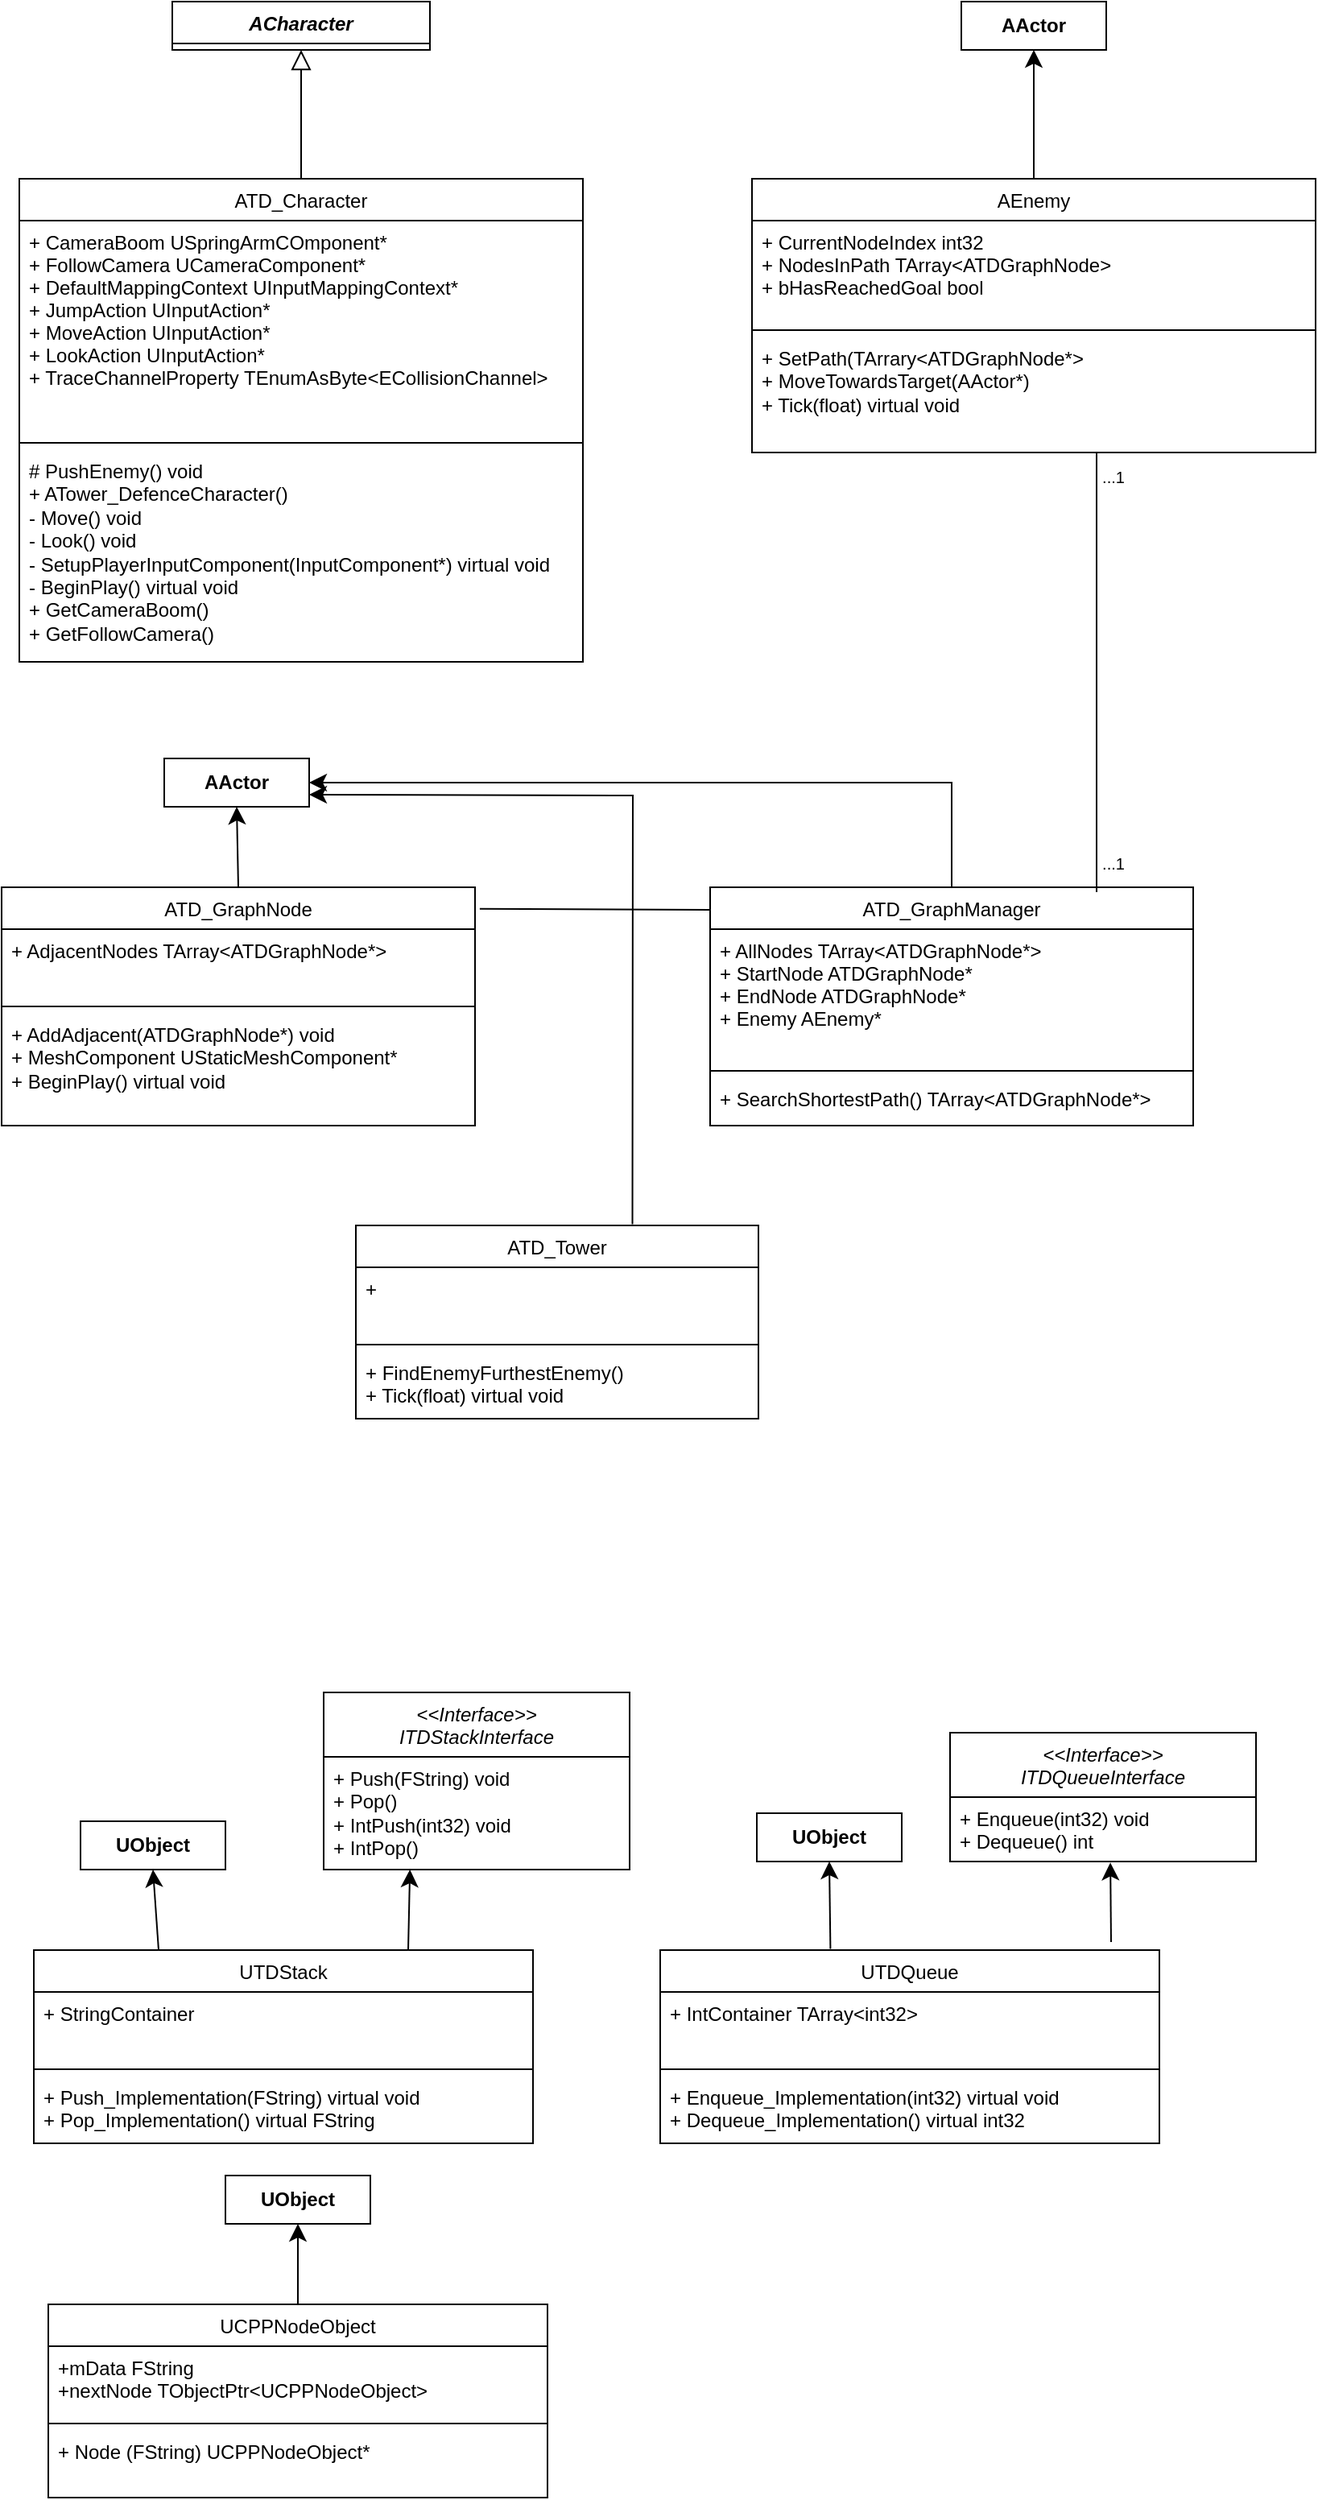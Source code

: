 <mxfile version="24.8.0">
  <diagram id="C5RBs43oDa-KdzZeNtuy" name="Page-1">
    <mxGraphModel dx="1221" dy="809" grid="1" gridSize="10" guides="1" tooltips="1" connect="1" arrows="1" fold="1" page="1" pageScale="1" pageWidth="827" pageHeight="1169" math="0" shadow="0">
      <root>
        <mxCell id="WIyWlLk6GJQsqaUBKTNV-0" />
        <mxCell id="WIyWlLk6GJQsqaUBKTNV-1" parent="WIyWlLk6GJQsqaUBKTNV-0" />
        <mxCell id="zkfFHV4jXpPFQw0GAbJ--0" value="ACharacter" style="swimlane;fontStyle=3;align=center;verticalAlign=top;childLayout=stackLayout;horizontal=1;startSize=26;horizontalStack=0;resizeParent=1;resizeLast=0;collapsible=1;marginBottom=0;rounded=0;shadow=0;strokeWidth=1;" parent="WIyWlLk6GJQsqaUBKTNV-1" vertex="1">
          <mxGeometry x="106" y="140" width="160" height="30" as="geometry">
            <mxRectangle x="230" y="140" width="160" height="26" as="alternateBounds" />
          </mxGeometry>
        </mxCell>
        <mxCell id="zkfFHV4jXpPFQw0GAbJ--13" value="ATD_Character" style="swimlane;fontStyle=0;align=center;verticalAlign=top;childLayout=stackLayout;horizontal=1;startSize=26;horizontalStack=0;resizeParent=1;resizeLast=0;collapsible=1;marginBottom=0;rounded=0;shadow=0;strokeWidth=1;" parent="WIyWlLk6GJQsqaUBKTNV-1" vertex="1">
          <mxGeometry x="11" y="250" width="350" height="300" as="geometry">
            <mxRectangle x="340" y="380" width="170" height="26" as="alternateBounds" />
          </mxGeometry>
        </mxCell>
        <mxCell id="zkfFHV4jXpPFQw0GAbJ--14" value="+ CameraBoom USpringArmCOmponent*&#xa;+ FollowCamera UCameraComponent*&#xa;+ DefaultMappingContext UInputMappingContext* &#xa;+ JumpAction UInputAction*&#xa;+ MoveAction UInputAction*&#xa;+ LookAction UInputAction*&#xa;+ TraceChannelProperty TEnumAsByte&lt;ECollisionChannel&gt;" style="text;align=left;verticalAlign=top;spacingLeft=4;spacingRight=4;overflow=hidden;rotatable=0;points=[[0,0.5],[1,0.5]];portConstraint=eastwest;" parent="zkfFHV4jXpPFQw0GAbJ--13" vertex="1">
          <mxGeometry y="26" width="350" height="134" as="geometry" />
        </mxCell>
        <mxCell id="zkfFHV4jXpPFQw0GAbJ--15" value="" style="line;html=1;strokeWidth=1;align=left;verticalAlign=middle;spacingTop=-1;spacingLeft=3;spacingRight=3;rotatable=0;labelPosition=right;points=[];portConstraint=eastwest;" parent="zkfFHV4jXpPFQw0GAbJ--13" vertex="1">
          <mxGeometry y="160" width="350" height="8" as="geometry" />
        </mxCell>
        <mxCell id="PW2wVgRJ4aBl7MUuCcuQ-5" value="# PushEnemy() void&lt;div&gt;+ ATower_DefenceCharacter()&lt;/div&gt;&lt;div&gt;- Move() void&lt;/div&gt;&lt;div&gt;- Look() void&lt;/div&gt;&lt;div&gt;- SetupPlayerInputComponent(InputComponent*) virtual void&lt;/div&gt;&lt;div&gt;- BeginPlay() virtual void&lt;/div&gt;&lt;div&gt;+ GetCameraBoom()&lt;/div&gt;&lt;div&gt;+ GetFollowCamera()&lt;/div&gt;" style="text;html=1;align=left;verticalAlign=top;resizable=0;points=[];autosize=1;strokeColor=none;fillColor=none;fontSize=12;spacingLeft=4;spacingRight=4;" parent="zkfFHV4jXpPFQw0GAbJ--13" vertex="1">
          <mxGeometry y="168" width="350" height="130" as="geometry" />
        </mxCell>
        <mxCell id="zkfFHV4jXpPFQw0GAbJ--16" value="" style="endArrow=block;endSize=10;endFill=0;shadow=0;strokeWidth=1;rounded=0;curved=0;edgeStyle=elbowEdgeStyle;elbow=vertical;" parent="WIyWlLk6GJQsqaUBKTNV-1" source="zkfFHV4jXpPFQw0GAbJ--13" target="zkfFHV4jXpPFQw0GAbJ--0" edge="1">
          <mxGeometry width="160" relative="1" as="geometry">
            <mxPoint x="96" y="383" as="sourcePoint" />
            <mxPoint x="196" y="281" as="targetPoint" />
          </mxGeometry>
        </mxCell>
        <mxCell id="PW2wVgRJ4aBl7MUuCcuQ-12" style="edgeStyle=none;curved=1;rounded=0;orthogonalLoop=1;jettySize=auto;html=1;exitX=0.5;exitY=0;exitDx=0;exitDy=0;entryX=0.5;entryY=1;entryDx=0;entryDy=0;fontSize=12;startSize=8;endSize=8;" parent="WIyWlLk6GJQsqaUBKTNV-1" source="PW2wVgRJ4aBl7MUuCcuQ-7" target="PW2wVgRJ4aBl7MUuCcuQ-11" edge="1">
          <mxGeometry relative="1" as="geometry" />
        </mxCell>
        <mxCell id="PW2wVgRJ4aBl7MUuCcuQ-7" value="AEnemy" style="swimlane;fontStyle=0;align=center;verticalAlign=top;childLayout=stackLayout;horizontal=1;startSize=26;horizontalStack=0;resizeParent=1;resizeLast=0;collapsible=1;marginBottom=0;rounded=0;shadow=0;strokeWidth=1;" parent="WIyWlLk6GJQsqaUBKTNV-1" vertex="1">
          <mxGeometry x="466" y="250" width="350" height="170" as="geometry">
            <mxRectangle x="340" y="380" width="170" height="26" as="alternateBounds" />
          </mxGeometry>
        </mxCell>
        <mxCell id="PW2wVgRJ4aBl7MUuCcuQ-8" value="+ CurrentNodeIndex int32&#xa;+ NodesInPath TArray&lt;ATDGraphNode&gt;&#xa;+ bHasReachedGoal bool" style="text;align=left;verticalAlign=top;spacingLeft=4;spacingRight=4;overflow=hidden;rotatable=0;points=[[0,0.5],[1,0.5]];portConstraint=eastwest;" parent="PW2wVgRJ4aBl7MUuCcuQ-7" vertex="1">
          <mxGeometry y="26" width="350" height="64" as="geometry" />
        </mxCell>
        <mxCell id="PW2wVgRJ4aBl7MUuCcuQ-9" value="" style="line;html=1;strokeWidth=1;align=left;verticalAlign=middle;spacingTop=-1;spacingLeft=3;spacingRight=3;rotatable=0;labelPosition=right;points=[];portConstraint=eastwest;" parent="PW2wVgRJ4aBl7MUuCcuQ-7" vertex="1">
          <mxGeometry y="90" width="350" height="8" as="geometry" />
        </mxCell>
        <mxCell id="PW2wVgRJ4aBl7MUuCcuQ-10" value="&lt;div&gt;+ SetPath(TArrary&amp;lt;ATDGraphNode*&amp;gt;&lt;/div&gt;&lt;div&gt;+ MoveTowardsTarget(AActor*)&lt;/div&gt;&lt;div&gt;+ Tick(float) virtual void&lt;/div&gt;" style="text;html=1;align=left;verticalAlign=top;resizable=0;points=[];autosize=1;strokeColor=none;fillColor=none;fontSize=12;spacingLeft=4;spacingRight=4;" parent="PW2wVgRJ4aBl7MUuCcuQ-7" vertex="1">
          <mxGeometry y="98" width="350" height="60" as="geometry" />
        </mxCell>
        <mxCell id="PW2wVgRJ4aBl7MUuCcuQ-11" value="&lt;b&gt;AActor&lt;/b&gt;" style="rounded=0;whiteSpace=wrap;html=1;" parent="WIyWlLk6GJQsqaUBKTNV-1" vertex="1">
          <mxGeometry x="596" y="140" width="90" height="30" as="geometry" />
        </mxCell>
        <mxCell id="bO_wPiAxexu3u1mmE3vi-8" style="edgeStyle=none;curved=1;rounded=0;orthogonalLoop=1;jettySize=auto;html=1;exitX=0.5;exitY=0;exitDx=0;exitDy=0;entryX=0.5;entryY=1;entryDx=0;entryDy=0;fontSize=12;startSize=8;endSize=8;" parent="WIyWlLk6GJQsqaUBKTNV-1" source="bO_wPiAxexu3u1mmE3vi-1" target="bO_wPiAxexu3u1mmE3vi-6" edge="1">
          <mxGeometry relative="1" as="geometry" />
        </mxCell>
        <mxCell id="bO_wPiAxexu3u1mmE3vi-1" value="UCPPNodeObject" style="swimlane;fontStyle=0;align=center;verticalAlign=top;childLayout=stackLayout;horizontal=1;startSize=26;horizontalStack=0;resizeParent=1;resizeLast=0;collapsible=1;marginBottom=0;rounded=0;shadow=0;strokeWidth=1;" parent="WIyWlLk6GJQsqaUBKTNV-1" vertex="1">
          <mxGeometry x="29" y="1570" width="310" height="120" as="geometry">
            <mxRectangle x="340" y="380" width="170" height="26" as="alternateBounds" />
          </mxGeometry>
        </mxCell>
        <mxCell id="bO_wPiAxexu3u1mmE3vi-2" value="+mData FString&#xa;+nextNode TObjectPtr&lt;UCPPNodeObject&gt;&#xa;" style="text;align=left;verticalAlign=top;spacingLeft=4;spacingRight=4;overflow=hidden;rotatable=0;points=[[0,0.5],[1,0.5]];portConstraint=eastwest;" parent="bO_wPiAxexu3u1mmE3vi-1" vertex="1">
          <mxGeometry y="26" width="310" height="44" as="geometry" />
        </mxCell>
        <mxCell id="bO_wPiAxexu3u1mmE3vi-3" value="" style="line;html=1;strokeWidth=1;align=left;verticalAlign=middle;spacingTop=-1;spacingLeft=3;spacingRight=3;rotatable=0;labelPosition=right;points=[];portConstraint=eastwest;" parent="bO_wPiAxexu3u1mmE3vi-1" vertex="1">
          <mxGeometry y="70" width="310" height="8" as="geometry" />
        </mxCell>
        <mxCell id="bO_wPiAxexu3u1mmE3vi-4" value="&lt;div&gt;+ Node (FString)&amp;nbsp;UCPPNodeObject*&lt;/div&gt;" style="text;html=1;align=left;verticalAlign=top;resizable=0;points=[];autosize=1;strokeColor=none;fillColor=none;fontSize=12;spacingLeft=4;spacingRight=4;" parent="bO_wPiAxexu3u1mmE3vi-1" vertex="1">
          <mxGeometry y="78" width="310" height="30" as="geometry" />
        </mxCell>
        <mxCell id="bO_wPiAxexu3u1mmE3vi-6" value="&lt;b&gt;UObject&lt;/b&gt;" style="rounded=0;whiteSpace=wrap;html=1;" parent="WIyWlLk6GJQsqaUBKTNV-1" vertex="1">
          <mxGeometry x="139" y="1490" width="90" height="30" as="geometry" />
        </mxCell>
        <mxCell id="bO_wPiAxexu3u1mmE3vi-9" value="&lt;&lt;Interface&gt;&gt;&#xa;ITDQueueInterface" style="swimlane;fontStyle=2;align=center;verticalAlign=top;childLayout=stackLayout;horizontal=1;startSize=40;horizontalStack=0;resizeParent=1;resizeLast=0;collapsible=1;marginBottom=0;rounded=0;shadow=0;strokeWidth=1;" parent="WIyWlLk6GJQsqaUBKTNV-1" vertex="1">
          <mxGeometry x="589" y="1215" width="190" height="80" as="geometry">
            <mxRectangle x="230" y="140" width="160" height="26" as="alternateBounds" />
          </mxGeometry>
        </mxCell>
        <mxCell id="bO_wPiAxexu3u1mmE3vi-12" value="+ Enqueue(int32) void&lt;div&gt;+ Dequeue() int&lt;/div&gt;" style="text;html=1;align=left;verticalAlign=top;resizable=0;points=[];autosize=1;strokeColor=none;fillColor=none;fontSize=12;spacingLeft=4;spacingRight=4;" parent="bO_wPiAxexu3u1mmE3vi-9" vertex="1">
          <mxGeometry y="40" width="190" height="40" as="geometry" />
        </mxCell>
        <mxCell id="bO_wPiAxexu3u1mmE3vi-20" style="edgeStyle=none;curved=1;rounded=0;orthogonalLoop=1;jettySize=auto;html=1;exitX=0.341;exitY=-0.006;exitDx=0;exitDy=0;entryX=0.5;entryY=1;entryDx=0;entryDy=0;fontSize=12;startSize=8;endSize=8;exitPerimeter=0;" parent="WIyWlLk6GJQsqaUBKTNV-1" source="bO_wPiAxexu3u1mmE3vi-14" target="bO_wPiAxexu3u1mmE3vi-19" edge="1">
          <mxGeometry relative="1" as="geometry" />
        </mxCell>
        <mxCell id="bO_wPiAxexu3u1mmE3vi-14" value="UTDQueue" style="swimlane;fontStyle=0;align=center;verticalAlign=top;childLayout=stackLayout;horizontal=1;startSize=26;horizontalStack=0;resizeParent=1;resizeLast=0;collapsible=1;marginBottom=0;rounded=0;shadow=0;strokeWidth=1;" parent="WIyWlLk6GJQsqaUBKTNV-1" vertex="1">
          <mxGeometry x="409" y="1350" width="310" height="120" as="geometry">
            <mxRectangle x="340" y="380" width="170" height="26" as="alternateBounds" />
          </mxGeometry>
        </mxCell>
        <mxCell id="bO_wPiAxexu3u1mmE3vi-15" value="+ IntContainer TArray&lt;int32&gt;" style="text;align=left;verticalAlign=top;spacingLeft=4;spacingRight=4;overflow=hidden;rotatable=0;points=[[0,0.5],[1,0.5]];portConstraint=eastwest;" parent="bO_wPiAxexu3u1mmE3vi-14" vertex="1">
          <mxGeometry y="26" width="310" height="44" as="geometry" />
        </mxCell>
        <mxCell id="bO_wPiAxexu3u1mmE3vi-16" value="" style="line;html=1;strokeWidth=1;align=left;verticalAlign=middle;spacingTop=-1;spacingLeft=3;spacingRight=3;rotatable=0;labelPosition=right;points=[];portConstraint=eastwest;" parent="bO_wPiAxexu3u1mmE3vi-14" vertex="1">
          <mxGeometry y="70" width="310" height="8" as="geometry" />
        </mxCell>
        <mxCell id="bO_wPiAxexu3u1mmE3vi-17" value="+ Enqueue_Implementation(int32) virtual void&lt;div&gt;+ Dequeue_Implementation() virtual int32&lt;/div&gt;" style="text;html=1;align=left;verticalAlign=top;resizable=0;points=[];autosize=1;strokeColor=none;fillColor=none;fontSize=12;spacingLeft=4;spacingRight=4;" parent="bO_wPiAxexu3u1mmE3vi-14" vertex="1">
          <mxGeometry y="78" width="310" height="40" as="geometry" />
        </mxCell>
        <mxCell id="bO_wPiAxexu3u1mmE3vi-18" style="edgeStyle=none;curved=1;rounded=0;orthogonalLoop=1;jettySize=auto;html=1;entryX=0.524;entryY=1.017;entryDx=0;entryDy=0;entryPerimeter=0;fontSize=12;startSize=8;endSize=8;" parent="WIyWlLk6GJQsqaUBKTNV-1" target="bO_wPiAxexu3u1mmE3vi-12" edge="1">
          <mxGeometry relative="1" as="geometry">
            <mxPoint x="689" y="1345" as="sourcePoint" />
          </mxGeometry>
        </mxCell>
        <mxCell id="bO_wPiAxexu3u1mmE3vi-19" value="&lt;b&gt;UObject&lt;/b&gt;" style="rounded=0;whiteSpace=wrap;html=1;" parent="WIyWlLk6GJQsqaUBKTNV-1" vertex="1">
          <mxGeometry x="469" y="1265" width="90" height="30" as="geometry" />
        </mxCell>
        <mxCell id="bO_wPiAxexu3u1mmE3vi-22" value="&lt;b&gt;UObject&lt;/b&gt;" style="rounded=0;whiteSpace=wrap;html=1;" parent="WIyWlLk6GJQsqaUBKTNV-1" vertex="1">
          <mxGeometry x="49" y="1270" width="90" height="30" as="geometry" />
        </mxCell>
        <mxCell id="bO_wPiAxexu3u1mmE3vi-30" style="edgeStyle=none;curved=1;rounded=0;orthogonalLoop=1;jettySize=auto;html=1;exitX=0.25;exitY=0;exitDx=0;exitDy=0;entryX=0.5;entryY=1;entryDx=0;entryDy=0;fontSize=12;startSize=8;endSize=8;" parent="WIyWlLk6GJQsqaUBKTNV-1" source="bO_wPiAxexu3u1mmE3vi-23" target="bO_wPiAxexu3u1mmE3vi-22" edge="1">
          <mxGeometry relative="1" as="geometry" />
        </mxCell>
        <mxCell id="bO_wPiAxexu3u1mmE3vi-23" value="UTDStack" style="swimlane;fontStyle=0;align=center;verticalAlign=top;childLayout=stackLayout;horizontal=1;startSize=26;horizontalStack=0;resizeParent=1;resizeLast=0;collapsible=1;marginBottom=0;rounded=0;shadow=0;strokeWidth=1;" parent="WIyWlLk6GJQsqaUBKTNV-1" vertex="1">
          <mxGeometry x="20" y="1350" width="310" height="120" as="geometry">
            <mxRectangle x="340" y="380" width="170" height="26" as="alternateBounds" />
          </mxGeometry>
        </mxCell>
        <mxCell id="bO_wPiAxexu3u1mmE3vi-24" value="+ StringContainer" style="text;align=left;verticalAlign=top;spacingLeft=4;spacingRight=4;overflow=hidden;rotatable=0;points=[[0,0.5],[1,0.5]];portConstraint=eastwest;" parent="bO_wPiAxexu3u1mmE3vi-23" vertex="1">
          <mxGeometry y="26" width="310" height="44" as="geometry" />
        </mxCell>
        <mxCell id="bO_wPiAxexu3u1mmE3vi-25" value="" style="line;html=1;strokeWidth=1;align=left;verticalAlign=middle;spacingTop=-1;spacingLeft=3;spacingRight=3;rotatable=0;labelPosition=right;points=[];portConstraint=eastwest;" parent="bO_wPiAxexu3u1mmE3vi-23" vertex="1">
          <mxGeometry y="70" width="310" height="8" as="geometry" />
        </mxCell>
        <mxCell id="bO_wPiAxexu3u1mmE3vi-26" value="+ Push_Implementation(FString) virtual void&lt;div&gt;+ Pop_Implementation() virtual FString&lt;/div&gt;" style="text;html=1;align=left;verticalAlign=top;resizable=0;points=[];autosize=1;strokeColor=none;fillColor=none;fontSize=12;spacingLeft=4;spacingRight=4;" parent="bO_wPiAxexu3u1mmE3vi-23" vertex="1">
          <mxGeometry y="78" width="310" height="40" as="geometry" />
        </mxCell>
        <mxCell id="bO_wPiAxexu3u1mmE3vi-27" value="&lt;&lt;Interface&gt;&gt;&#xa;ITDStackInterface" style="swimlane;fontStyle=2;align=center;verticalAlign=top;childLayout=stackLayout;horizontal=1;startSize=40;horizontalStack=0;resizeParent=1;resizeLast=0;collapsible=1;marginBottom=0;rounded=0;shadow=0;strokeWidth=1;" parent="WIyWlLk6GJQsqaUBKTNV-1" vertex="1">
          <mxGeometry x="200" y="1190" width="190" height="110" as="geometry">
            <mxRectangle x="230" y="140" width="160" height="26" as="alternateBounds" />
          </mxGeometry>
        </mxCell>
        <mxCell id="bO_wPiAxexu3u1mmE3vi-28" value="+ Push(FString) void&lt;div&gt;+ Pop()&amp;nbsp;&lt;/div&gt;&lt;div&gt;+ IntPush(int32) void&lt;/div&gt;&lt;div&gt;+ IntPop()&amp;nbsp;&lt;/div&gt;" style="text;html=1;align=left;verticalAlign=top;resizable=0;points=[];autosize=1;strokeColor=none;fillColor=none;fontSize=12;spacingLeft=4;spacingRight=4;" parent="bO_wPiAxexu3u1mmE3vi-27" vertex="1">
          <mxGeometry y="40" width="190" height="70" as="geometry" />
        </mxCell>
        <mxCell id="bO_wPiAxexu3u1mmE3vi-29" style="edgeStyle=none;curved=1;rounded=0;orthogonalLoop=1;jettySize=auto;html=1;exitX=0.75;exitY=0;exitDx=0;exitDy=0;entryX=0.282;entryY=1;entryDx=0;entryDy=0;entryPerimeter=0;fontSize=12;startSize=8;endSize=8;" parent="WIyWlLk6GJQsqaUBKTNV-1" source="bO_wPiAxexu3u1mmE3vi-23" target="bO_wPiAxexu3u1mmE3vi-28" edge="1">
          <mxGeometry relative="1" as="geometry" />
        </mxCell>
        <mxCell id="XAJqpwyT4UoNk6qAI_cx-5" style="edgeStyle=none;curved=1;rounded=0;orthogonalLoop=1;jettySize=auto;html=1;exitX=0.5;exitY=0;exitDx=0;exitDy=0;entryX=0.5;entryY=1;entryDx=0;entryDy=0;fontSize=12;startSize=8;endSize=8;" parent="WIyWlLk6GJQsqaUBKTNV-1" source="XAJqpwyT4UoNk6qAI_cx-0" target="XAJqpwyT4UoNk6qAI_cx-4" edge="1">
          <mxGeometry relative="1" as="geometry" />
        </mxCell>
        <mxCell id="XAJqpwyT4UoNk6qAI_cx-0" value="ATD_GraphNode" style="swimlane;fontStyle=0;align=center;verticalAlign=top;childLayout=stackLayout;horizontal=1;startSize=26;horizontalStack=0;resizeParent=1;resizeLast=0;collapsible=1;marginBottom=0;rounded=0;shadow=0;strokeWidth=1;" parent="WIyWlLk6GJQsqaUBKTNV-1" vertex="1">
          <mxGeometry y="690" width="294" height="148" as="geometry">
            <mxRectangle x="340" y="380" width="170" height="26" as="alternateBounds" />
          </mxGeometry>
        </mxCell>
        <mxCell id="XAJqpwyT4UoNk6qAI_cx-1" value="+ AdjacentNodes TArray&lt;ATDGraphNode*&gt;&#xa;&#xa;" style="text;align=left;verticalAlign=top;spacingLeft=4;spacingRight=4;overflow=hidden;rotatable=0;points=[[0,0.5],[1,0.5]];portConstraint=eastwest;" parent="XAJqpwyT4UoNk6qAI_cx-0" vertex="1">
          <mxGeometry y="26" width="294" height="44" as="geometry" />
        </mxCell>
        <mxCell id="XAJqpwyT4UoNk6qAI_cx-2" value="" style="line;html=1;strokeWidth=1;align=left;verticalAlign=middle;spacingTop=-1;spacingLeft=3;spacingRight=3;rotatable=0;labelPosition=right;points=[];portConstraint=eastwest;" parent="XAJqpwyT4UoNk6qAI_cx-0" vertex="1">
          <mxGeometry y="70" width="294" height="8" as="geometry" />
        </mxCell>
        <mxCell id="XAJqpwyT4UoNk6qAI_cx-3" value="+ AddAdjacent(ATDGraphNode*) void&lt;div&gt;+ MeshComponent UStaticMeshComponent*&amp;nbsp;&lt;/div&gt;&lt;div&gt;+ BeginPlay() virtual void&amp;nbsp;&lt;/div&gt;&lt;div&gt;&lt;br&gt;&lt;/div&gt;" style="text;html=1;align=left;verticalAlign=top;resizable=0;points=[];autosize=1;strokeColor=none;fillColor=none;fontSize=12;spacingLeft=4;spacingRight=4;" parent="XAJqpwyT4UoNk6qAI_cx-0" vertex="1">
          <mxGeometry y="78" width="294" height="70" as="geometry" />
        </mxCell>
        <mxCell id="XAJqpwyT4UoNk6qAI_cx-4" value="&lt;b&gt;AActor&lt;/b&gt;" style="rounded=0;whiteSpace=wrap;html=1;" parent="WIyWlLk6GJQsqaUBKTNV-1" vertex="1">
          <mxGeometry x="101" y="610" width="90" height="30" as="geometry" />
        </mxCell>
        <mxCell id="XAJqpwyT4UoNk6qAI_cx-10" style="edgeStyle=none;curved=0;rounded=0;orthogonalLoop=1;jettySize=auto;html=1;exitX=0.5;exitY=0;exitDx=0;exitDy=0;entryX=1;entryY=0.5;entryDx=0;entryDy=0;fontSize=12;startSize=8;endSize=8;strokeColor=none;" parent="WIyWlLk6GJQsqaUBKTNV-1" source="XAJqpwyT4UoNk6qAI_cx-6" target="XAJqpwyT4UoNk6qAI_cx-4" edge="1">
          <mxGeometry relative="1" as="geometry">
            <Array as="points">
              <mxPoint x="520" y="820" />
              <mxPoint x="477" y="625" />
            </Array>
          </mxGeometry>
        </mxCell>
        <mxCell id="XAJqpwyT4UoNk6qAI_cx-11" style="edgeStyle=none;curved=0;rounded=0;orthogonalLoop=1;jettySize=auto;html=1;exitX=0.5;exitY=0;exitDx=0;exitDy=0;entryX=1;entryY=0.5;entryDx=0;entryDy=0;fontSize=12;startSize=8;endSize=8;" parent="WIyWlLk6GJQsqaUBKTNV-1" source="XAJqpwyT4UoNk6qAI_cx-6" target="XAJqpwyT4UoNk6qAI_cx-4" edge="1">
          <mxGeometry relative="1" as="geometry">
            <Array as="points">
              <mxPoint x="590" y="625" />
            </Array>
          </mxGeometry>
        </mxCell>
        <mxCell id="XAJqpwyT4UoNk6qAI_cx-6" value="ATD_GraphManager" style="swimlane;fontStyle=0;align=center;verticalAlign=top;childLayout=stackLayout;horizontal=1;startSize=26;horizontalStack=0;resizeParent=1;resizeLast=0;collapsible=1;marginBottom=0;rounded=0;shadow=0;strokeWidth=1;" parent="WIyWlLk6GJQsqaUBKTNV-1" vertex="1">
          <mxGeometry x="440" y="690" width="300" height="148" as="geometry">
            <mxRectangle x="340" y="380" width="170" height="26" as="alternateBounds" />
          </mxGeometry>
        </mxCell>
        <mxCell id="XAJqpwyT4UoNk6qAI_cx-7" value="+ AllNodes TArray&lt;ATDGraphNode*&gt;&#xa;+ StartNode ATDGraphNode*&#xa;+ EndNode ATDGraphNode*&#xa;+ Enemy AEnemy*" style="text;align=left;verticalAlign=top;spacingLeft=4;spacingRight=4;overflow=hidden;rotatable=0;points=[[0,0.5],[1,0.5]];portConstraint=eastwest;" parent="XAJqpwyT4UoNk6qAI_cx-6" vertex="1">
          <mxGeometry y="26" width="300" height="84" as="geometry" />
        </mxCell>
        <mxCell id="XAJqpwyT4UoNk6qAI_cx-8" value="" style="line;html=1;strokeWidth=1;align=left;verticalAlign=middle;spacingTop=-1;spacingLeft=3;spacingRight=3;rotatable=0;labelPosition=right;points=[];portConstraint=eastwest;" parent="XAJqpwyT4UoNk6qAI_cx-6" vertex="1">
          <mxGeometry y="110" width="300" height="8" as="geometry" />
        </mxCell>
        <mxCell id="XAJqpwyT4UoNk6qAI_cx-9" value="+ SearchShortestPath() TArray&amp;lt;ATDGraphNode*&amp;gt;" style="text;html=1;align=left;verticalAlign=top;resizable=0;points=[];autosize=1;strokeColor=none;fillColor=none;fontSize=12;spacingLeft=4;spacingRight=4;" parent="XAJqpwyT4UoNk6qAI_cx-6" vertex="1">
          <mxGeometry y="118" width="300" height="30" as="geometry" />
        </mxCell>
        <mxCell id="XAJqpwyT4UoNk6qAI_cx-12" value="" style="endArrow=none;html=1;rounded=0;fontSize=12;startSize=8;endSize=8;curved=1;entryX=0.001;entryY=0.095;entryDx=0;entryDy=0;entryPerimeter=0;exitX=1.01;exitY=0.09;exitDx=0;exitDy=0;exitPerimeter=0;" parent="WIyWlLk6GJQsqaUBKTNV-1" source="XAJqpwyT4UoNk6qAI_cx-0" target="XAJqpwyT4UoNk6qAI_cx-6" edge="1">
          <mxGeometry width="50" height="50" relative="1" as="geometry">
            <mxPoint x="360" y="680" as="sourcePoint" />
            <mxPoint x="330" y="650" as="targetPoint" />
          </mxGeometry>
        </mxCell>
        <mxCell id="XAJqpwyT4UoNk6qAI_cx-13" value="" style="endArrow=none;html=1;rounded=0;fontSize=12;startSize=8;endSize=8;curved=1;" parent="WIyWlLk6GJQsqaUBKTNV-1" edge="1">
          <mxGeometry width="50" height="50" relative="1" as="geometry">
            <mxPoint x="680" y="693" as="sourcePoint" />
            <mxPoint x="680" y="420" as="targetPoint" />
          </mxGeometry>
        </mxCell>
        <mxCell id="XAJqpwyT4UoNk6qAI_cx-15" value="...1" style="text;html=1;align=center;verticalAlign=middle;resizable=0;points=[];autosize=1;strokeColor=none;fillColor=none;fontSize=10;" parent="WIyWlLk6GJQsqaUBKTNV-1" vertex="1">
          <mxGeometry x="670" y="420" width="40" height="30" as="geometry" />
        </mxCell>
        <mxCell id="XAJqpwyT4UoNk6qAI_cx-17" value="...1" style="text;html=1;align=center;verticalAlign=middle;resizable=0;points=[];autosize=1;strokeColor=none;fillColor=none;fontSize=10;" parent="WIyWlLk6GJQsqaUBKTNV-1" vertex="1">
          <mxGeometry x="670" y="660" width="40" height="30" as="geometry" />
        </mxCell>
        <mxCell id="sASKLKvd-B8-zEmpWY0j-2" value="ATD_Tower" style="swimlane;fontStyle=0;align=center;verticalAlign=top;childLayout=stackLayout;horizontal=1;startSize=26;horizontalStack=0;resizeParent=1;resizeLast=0;collapsible=1;marginBottom=0;rounded=0;shadow=0;strokeWidth=1;" vertex="1" parent="WIyWlLk6GJQsqaUBKTNV-1">
          <mxGeometry x="220" y="900" width="250" height="120" as="geometry">
            <mxRectangle x="340" y="380" width="170" height="26" as="alternateBounds" />
          </mxGeometry>
        </mxCell>
        <mxCell id="sASKLKvd-B8-zEmpWY0j-3" value="+&#xa;" style="text;align=left;verticalAlign=top;spacingLeft=4;spacingRight=4;overflow=hidden;rotatable=0;points=[[0,0.5],[1,0.5]];portConstraint=eastwest;" vertex="1" parent="sASKLKvd-B8-zEmpWY0j-2">
          <mxGeometry y="26" width="250" height="44" as="geometry" />
        </mxCell>
        <mxCell id="sASKLKvd-B8-zEmpWY0j-4" value="" style="line;html=1;strokeWidth=1;align=left;verticalAlign=middle;spacingTop=-1;spacingLeft=3;spacingRight=3;rotatable=0;labelPosition=right;points=[];portConstraint=eastwest;" vertex="1" parent="sASKLKvd-B8-zEmpWY0j-2">
          <mxGeometry y="70" width="250" height="8" as="geometry" />
        </mxCell>
        <mxCell id="sASKLKvd-B8-zEmpWY0j-5" value="&lt;div&gt;+ FindEnemyFurthestEnemy()&amp;nbsp;&lt;/div&gt;+ Tick(float) virtual void" style="text;html=1;align=left;verticalAlign=top;resizable=0;points=[];autosize=1;strokeColor=none;fillColor=none;fontSize=12;spacingLeft=4;spacingRight=4;" vertex="1" parent="sASKLKvd-B8-zEmpWY0j-2">
          <mxGeometry y="78" width="250" height="40" as="geometry" />
        </mxCell>
        <mxCell id="sASKLKvd-B8-zEmpWY0j-6" value="" style="endArrow=classic;html=1;rounded=0;fontSize=12;startSize=8;endSize=8;curved=0;entryX=1;entryY=0.75;entryDx=0;entryDy=0;exitX=0.687;exitY=-0.006;exitDx=0;exitDy=0;exitPerimeter=0;" edge="1" parent="WIyWlLk6GJQsqaUBKTNV-1" source="sASKLKvd-B8-zEmpWY0j-2" target="XAJqpwyT4UoNk6qAI_cx-4">
          <mxGeometry width="50" height="50" relative="1" as="geometry">
            <mxPoint x="390" y="700" as="sourcePoint" />
            <mxPoint x="440" y="650" as="targetPoint" />
            <Array as="points">
              <mxPoint x="392" y="633" />
            </Array>
          </mxGeometry>
        </mxCell>
      </root>
    </mxGraphModel>
  </diagram>
</mxfile>
